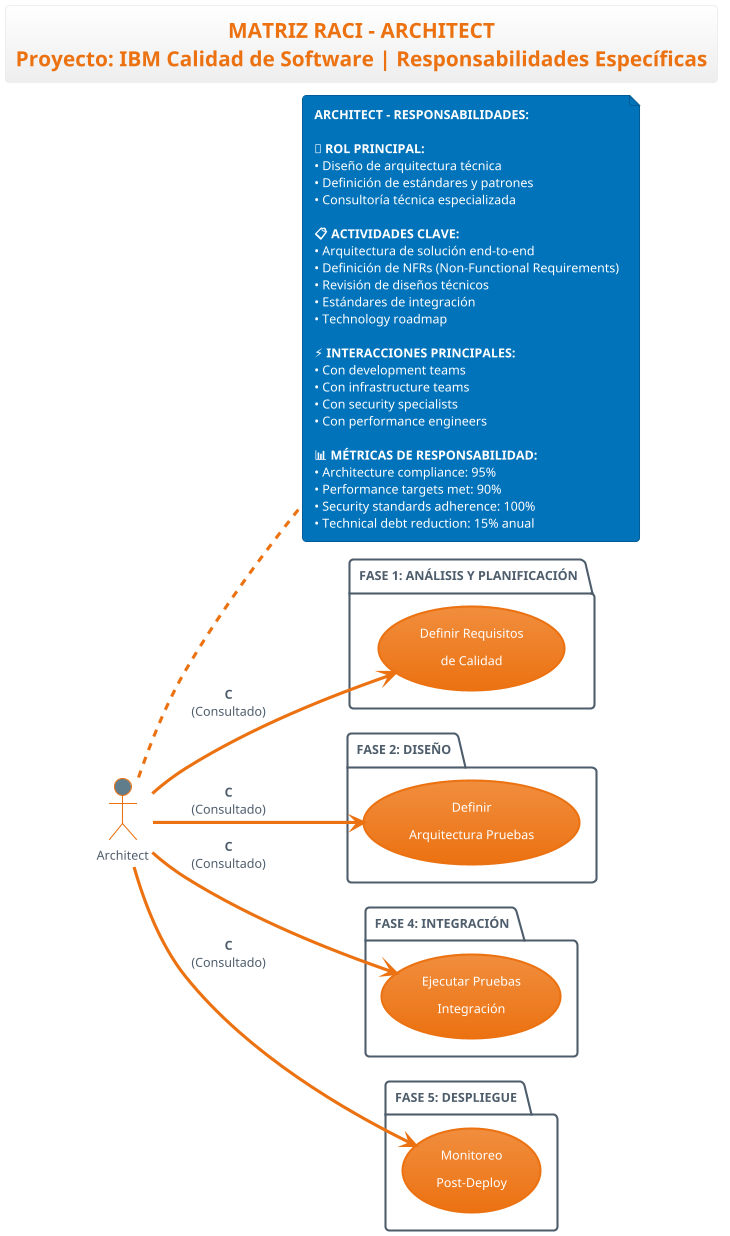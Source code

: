 @startuml roles-architect
!theme aws-orange
left to right direction

title **MATRIZ RACI - ARCHITECT**\nProyecto: IBM Calidad de Software | Responsabilidades Específicas

' Actor principal
actor "Architect" as AR #607D8B

' Casos de uso por fases donde Architect participa
package "**FASE 1: ANÁLISIS Y PLANIFICACIÓN**" {
  usecase "Definir Requisitos\nde Calidad" as UC1
}

package "**FASE 2: DISEÑO**" {
  usecase "Definir\nArquitectura Pruebas" as UC5
}

package "**FASE 4: INTEGRACIÓN**" {
  usecase "Ejecutar Pruebas\nIntegración" as UC10
}

package "**FASE 5: DESPLIEGUE**" {
  usecase "Monitoreo\nPost-Deploy" as UC15
}

' Relaciones específicas del Architect
AR --> UC1 : **C**\n(Consultado)
AR --> UC5 : **C**\n(Consultado)
AR --> UC10 : **C**\n(Consultado)
AR --> UC15 : **C**\n(Consultado)

' Descripción del rol
note right of AR
**ARCHITECT - RESPONSABILIDADES:**

**🎯 ROL PRINCIPAL:**
• Diseño de arquitectura técnica
• Definición de estándares y patrones
• Consultoría técnica especializada

**📋 ACTIVIDADES CLAVE:**
• Arquitectura de solución end-to-end
• Definición de NFRs (Non-Functional Requirements)
• Revisión de diseños técnicos
• Estándares de integración
• Technology roadmap

**⚡ INTERACCIONES PRINCIPALES:**
• Con development teams
• Con infrastructure teams
• Con security specialists
• Con performance engineers

**📊 MÉTRICAS DE RESPONSABILIDAD:**
• Architecture compliance: 95%
• Performance targets met: 90%
• Security standards adherence: 100%
• Technical debt reduction: 15% anual
end note

@enduml
